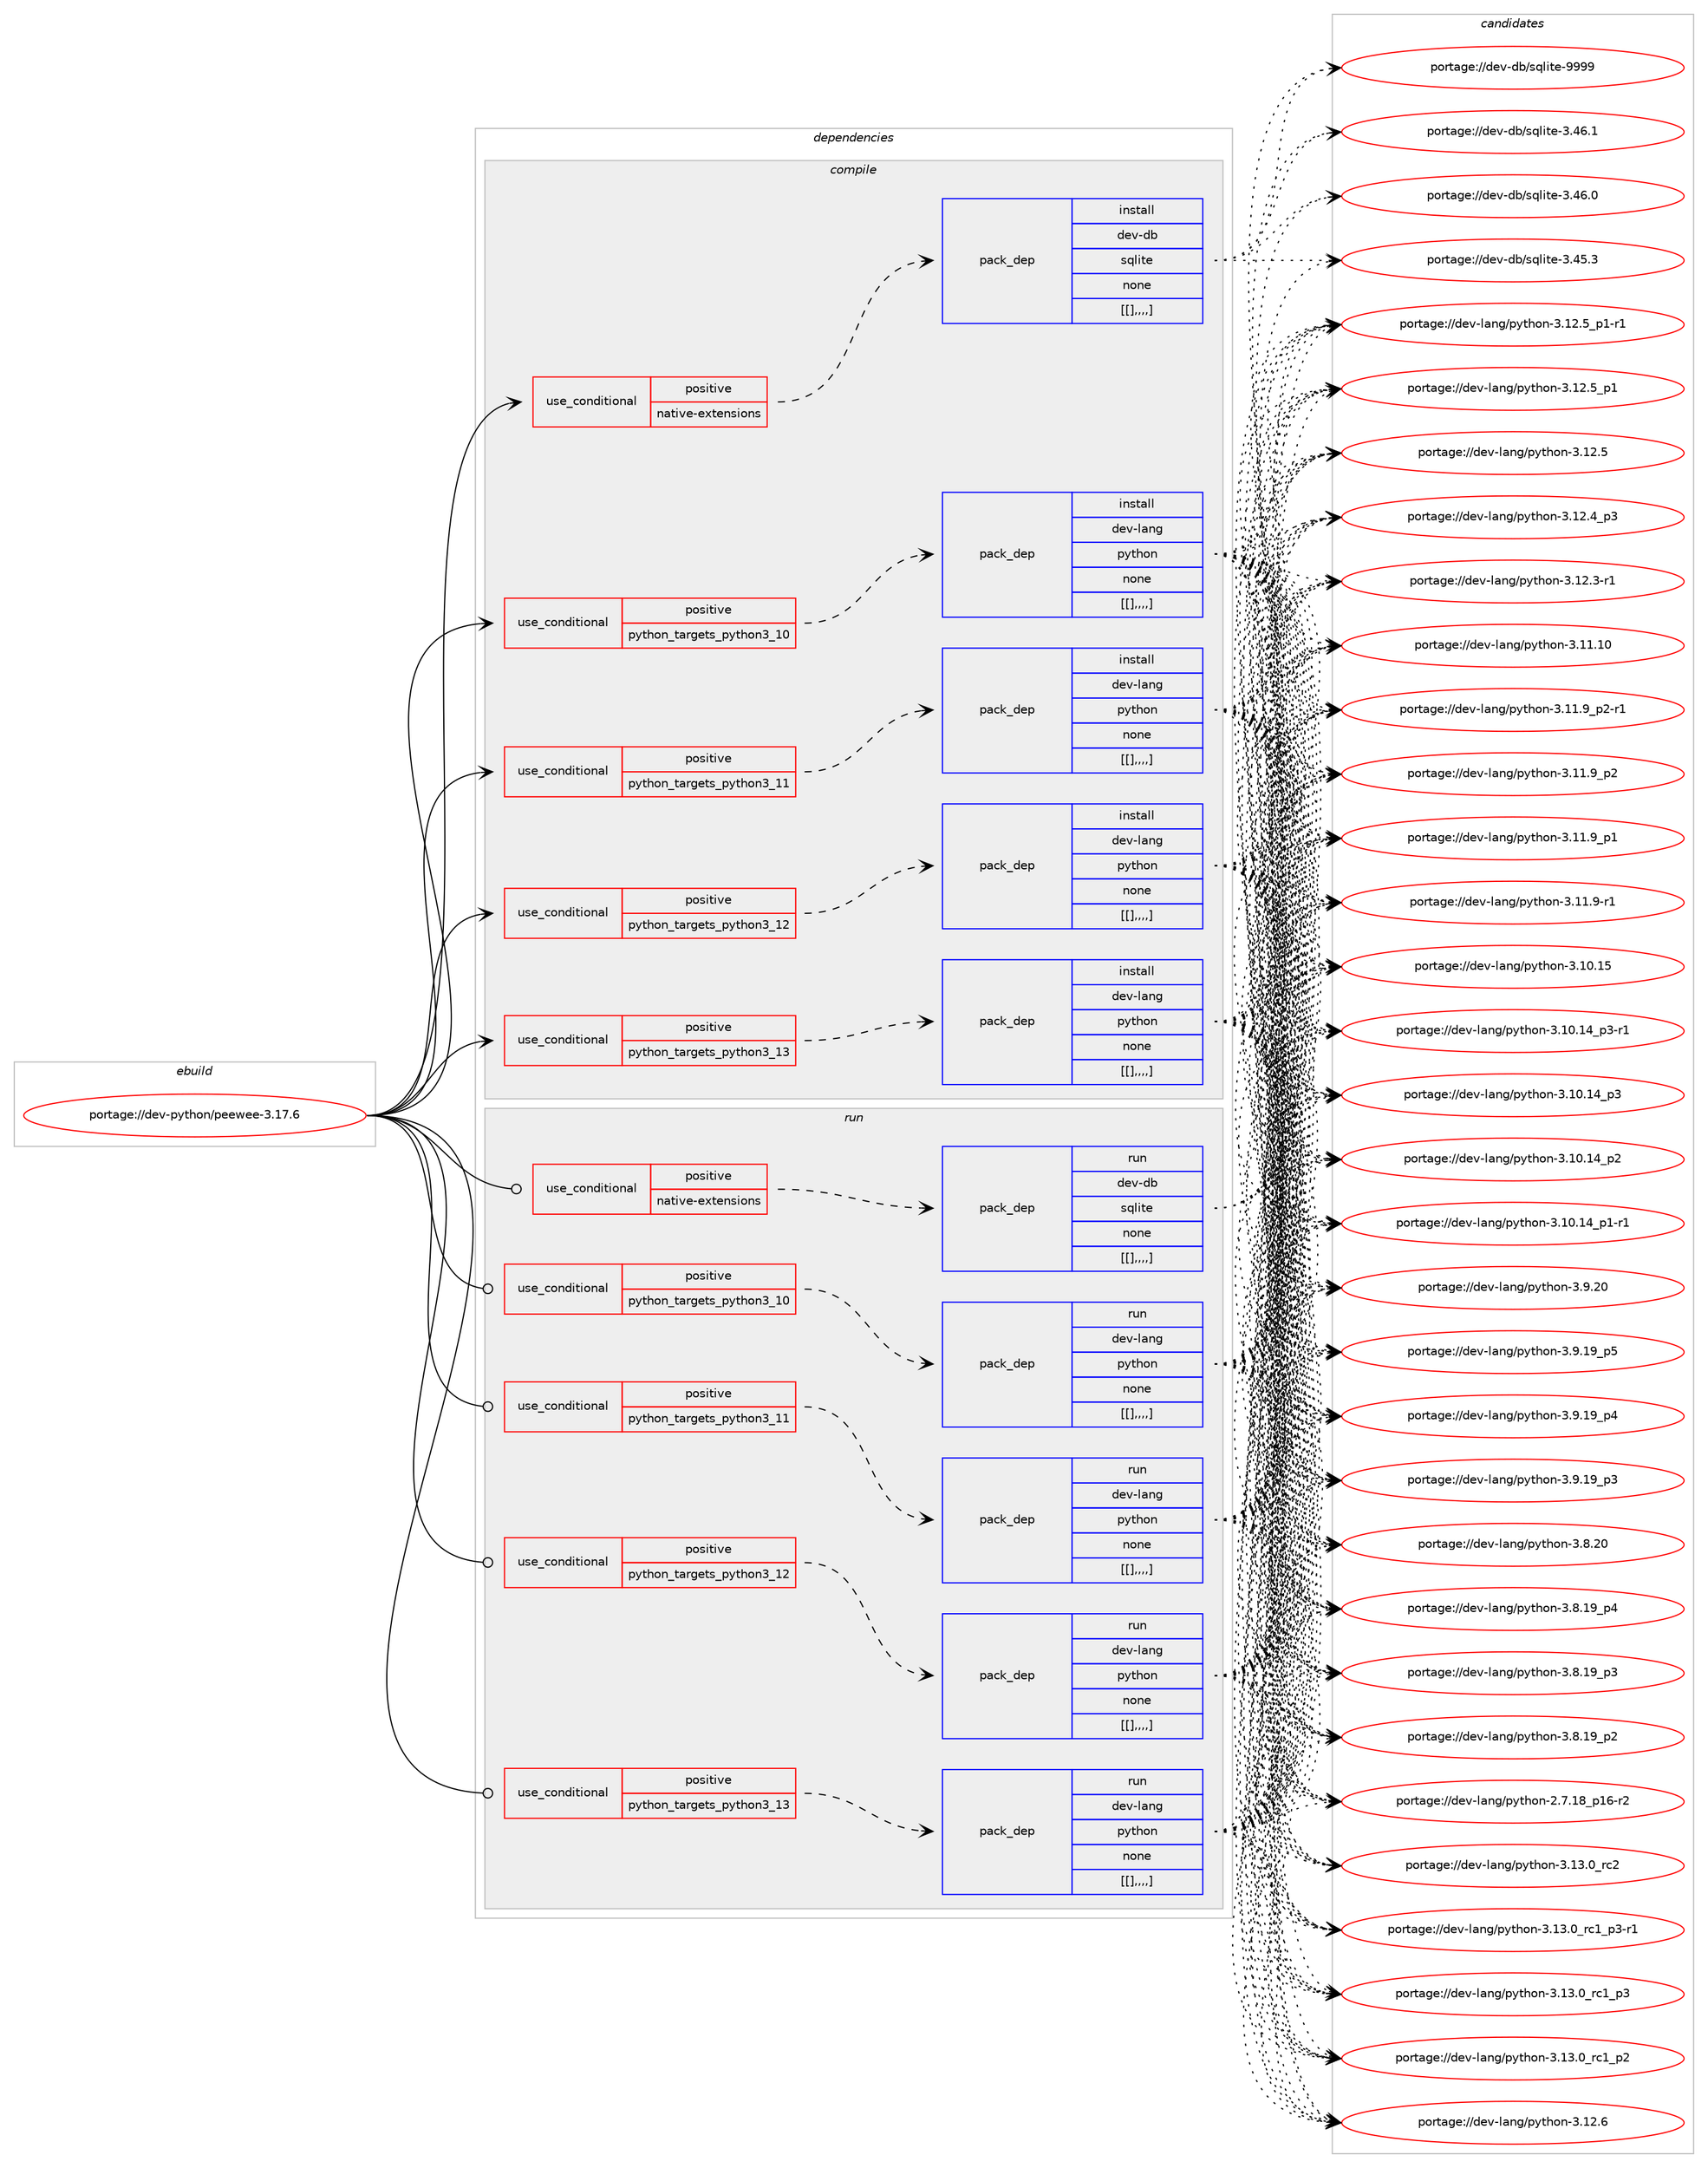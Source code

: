 digraph prolog {

# *************
# Graph options
# *************

newrank=true;
concentrate=true;
compound=true;
graph [rankdir=LR,fontname=Helvetica,fontsize=10,ranksep=1.5];#, ranksep=2.5, nodesep=0.2];
edge  [arrowhead=vee];
node  [fontname=Helvetica,fontsize=10];

# **********
# The ebuild
# **********

subgraph cluster_leftcol {
color=gray;
label=<<i>ebuild</i>>;
id [label="portage://dev-python/peewee-3.17.6", color=red, width=4, href="../dev-python/peewee-3.17.6.svg"];
}

# ****************
# The dependencies
# ****************

subgraph cluster_midcol {
color=gray;
label=<<i>dependencies</i>>;
subgraph cluster_compile {
fillcolor="#eeeeee";
style=filled;
label=<<i>compile</i>>;
subgraph cond36524 {
dependency155200 [label=<<TABLE BORDER="0" CELLBORDER="1" CELLSPACING="0" CELLPADDING="4"><TR><TD ROWSPAN="3" CELLPADDING="10">use_conditional</TD></TR><TR><TD>positive</TD></TR><TR><TD>native-extensions</TD></TR></TABLE>>, shape=none, color=red];
subgraph pack117456 {
dependency155201 [label=<<TABLE BORDER="0" CELLBORDER="1" CELLSPACING="0" CELLPADDING="4" WIDTH="220"><TR><TD ROWSPAN="6" CELLPADDING="30">pack_dep</TD></TR><TR><TD WIDTH="110">install</TD></TR><TR><TD>dev-db</TD></TR><TR><TD>sqlite</TD></TR><TR><TD>none</TD></TR><TR><TD>[[],,,,]</TD></TR></TABLE>>, shape=none, color=blue];
}
dependency155200:e -> dependency155201:w [weight=20,style="dashed",arrowhead="vee"];
}
id:e -> dependency155200:w [weight=20,style="solid",arrowhead="vee"];
subgraph cond36525 {
dependency155202 [label=<<TABLE BORDER="0" CELLBORDER="1" CELLSPACING="0" CELLPADDING="4"><TR><TD ROWSPAN="3" CELLPADDING="10">use_conditional</TD></TR><TR><TD>positive</TD></TR><TR><TD>python_targets_python3_10</TD></TR></TABLE>>, shape=none, color=red];
subgraph pack117457 {
dependency155203 [label=<<TABLE BORDER="0" CELLBORDER="1" CELLSPACING="0" CELLPADDING="4" WIDTH="220"><TR><TD ROWSPAN="6" CELLPADDING="30">pack_dep</TD></TR><TR><TD WIDTH="110">install</TD></TR><TR><TD>dev-lang</TD></TR><TR><TD>python</TD></TR><TR><TD>none</TD></TR><TR><TD>[[],,,,]</TD></TR></TABLE>>, shape=none, color=blue];
}
dependency155202:e -> dependency155203:w [weight=20,style="dashed",arrowhead="vee"];
}
id:e -> dependency155202:w [weight=20,style="solid",arrowhead="vee"];
subgraph cond36526 {
dependency155204 [label=<<TABLE BORDER="0" CELLBORDER="1" CELLSPACING="0" CELLPADDING="4"><TR><TD ROWSPAN="3" CELLPADDING="10">use_conditional</TD></TR><TR><TD>positive</TD></TR><TR><TD>python_targets_python3_11</TD></TR></TABLE>>, shape=none, color=red];
subgraph pack117458 {
dependency155205 [label=<<TABLE BORDER="0" CELLBORDER="1" CELLSPACING="0" CELLPADDING="4" WIDTH="220"><TR><TD ROWSPAN="6" CELLPADDING="30">pack_dep</TD></TR><TR><TD WIDTH="110">install</TD></TR><TR><TD>dev-lang</TD></TR><TR><TD>python</TD></TR><TR><TD>none</TD></TR><TR><TD>[[],,,,]</TD></TR></TABLE>>, shape=none, color=blue];
}
dependency155204:e -> dependency155205:w [weight=20,style="dashed",arrowhead="vee"];
}
id:e -> dependency155204:w [weight=20,style="solid",arrowhead="vee"];
subgraph cond36527 {
dependency155206 [label=<<TABLE BORDER="0" CELLBORDER="1" CELLSPACING="0" CELLPADDING="4"><TR><TD ROWSPAN="3" CELLPADDING="10">use_conditional</TD></TR><TR><TD>positive</TD></TR><TR><TD>python_targets_python3_12</TD></TR></TABLE>>, shape=none, color=red];
subgraph pack117459 {
dependency155207 [label=<<TABLE BORDER="0" CELLBORDER="1" CELLSPACING="0" CELLPADDING="4" WIDTH="220"><TR><TD ROWSPAN="6" CELLPADDING="30">pack_dep</TD></TR><TR><TD WIDTH="110">install</TD></TR><TR><TD>dev-lang</TD></TR><TR><TD>python</TD></TR><TR><TD>none</TD></TR><TR><TD>[[],,,,]</TD></TR></TABLE>>, shape=none, color=blue];
}
dependency155206:e -> dependency155207:w [weight=20,style="dashed",arrowhead="vee"];
}
id:e -> dependency155206:w [weight=20,style="solid",arrowhead="vee"];
subgraph cond36528 {
dependency155208 [label=<<TABLE BORDER="0" CELLBORDER="1" CELLSPACING="0" CELLPADDING="4"><TR><TD ROWSPAN="3" CELLPADDING="10">use_conditional</TD></TR><TR><TD>positive</TD></TR><TR><TD>python_targets_python3_13</TD></TR></TABLE>>, shape=none, color=red];
subgraph pack117460 {
dependency155209 [label=<<TABLE BORDER="0" CELLBORDER="1" CELLSPACING="0" CELLPADDING="4" WIDTH="220"><TR><TD ROWSPAN="6" CELLPADDING="30">pack_dep</TD></TR><TR><TD WIDTH="110">install</TD></TR><TR><TD>dev-lang</TD></TR><TR><TD>python</TD></TR><TR><TD>none</TD></TR><TR><TD>[[],,,,]</TD></TR></TABLE>>, shape=none, color=blue];
}
dependency155208:e -> dependency155209:w [weight=20,style="dashed",arrowhead="vee"];
}
id:e -> dependency155208:w [weight=20,style="solid",arrowhead="vee"];
}
subgraph cluster_compileandrun {
fillcolor="#eeeeee";
style=filled;
label=<<i>compile and run</i>>;
}
subgraph cluster_run {
fillcolor="#eeeeee";
style=filled;
label=<<i>run</i>>;
subgraph cond36529 {
dependency155210 [label=<<TABLE BORDER="0" CELLBORDER="1" CELLSPACING="0" CELLPADDING="4"><TR><TD ROWSPAN="3" CELLPADDING="10">use_conditional</TD></TR><TR><TD>positive</TD></TR><TR><TD>native-extensions</TD></TR></TABLE>>, shape=none, color=red];
subgraph pack117461 {
dependency155211 [label=<<TABLE BORDER="0" CELLBORDER="1" CELLSPACING="0" CELLPADDING="4" WIDTH="220"><TR><TD ROWSPAN="6" CELLPADDING="30">pack_dep</TD></TR><TR><TD WIDTH="110">run</TD></TR><TR><TD>dev-db</TD></TR><TR><TD>sqlite</TD></TR><TR><TD>none</TD></TR><TR><TD>[[],,,,]</TD></TR></TABLE>>, shape=none, color=blue];
}
dependency155210:e -> dependency155211:w [weight=20,style="dashed",arrowhead="vee"];
}
id:e -> dependency155210:w [weight=20,style="solid",arrowhead="odot"];
subgraph cond36530 {
dependency155212 [label=<<TABLE BORDER="0" CELLBORDER="1" CELLSPACING="0" CELLPADDING="4"><TR><TD ROWSPAN="3" CELLPADDING="10">use_conditional</TD></TR><TR><TD>positive</TD></TR><TR><TD>python_targets_python3_10</TD></TR></TABLE>>, shape=none, color=red];
subgraph pack117462 {
dependency155213 [label=<<TABLE BORDER="0" CELLBORDER="1" CELLSPACING="0" CELLPADDING="4" WIDTH="220"><TR><TD ROWSPAN="6" CELLPADDING="30">pack_dep</TD></TR><TR><TD WIDTH="110">run</TD></TR><TR><TD>dev-lang</TD></TR><TR><TD>python</TD></TR><TR><TD>none</TD></TR><TR><TD>[[],,,,]</TD></TR></TABLE>>, shape=none, color=blue];
}
dependency155212:e -> dependency155213:w [weight=20,style="dashed",arrowhead="vee"];
}
id:e -> dependency155212:w [weight=20,style="solid",arrowhead="odot"];
subgraph cond36531 {
dependency155214 [label=<<TABLE BORDER="0" CELLBORDER="1" CELLSPACING="0" CELLPADDING="4"><TR><TD ROWSPAN="3" CELLPADDING="10">use_conditional</TD></TR><TR><TD>positive</TD></TR><TR><TD>python_targets_python3_11</TD></TR></TABLE>>, shape=none, color=red];
subgraph pack117463 {
dependency155215 [label=<<TABLE BORDER="0" CELLBORDER="1" CELLSPACING="0" CELLPADDING="4" WIDTH="220"><TR><TD ROWSPAN="6" CELLPADDING="30">pack_dep</TD></TR><TR><TD WIDTH="110">run</TD></TR><TR><TD>dev-lang</TD></TR><TR><TD>python</TD></TR><TR><TD>none</TD></TR><TR><TD>[[],,,,]</TD></TR></TABLE>>, shape=none, color=blue];
}
dependency155214:e -> dependency155215:w [weight=20,style="dashed",arrowhead="vee"];
}
id:e -> dependency155214:w [weight=20,style="solid",arrowhead="odot"];
subgraph cond36532 {
dependency155216 [label=<<TABLE BORDER="0" CELLBORDER="1" CELLSPACING="0" CELLPADDING="4"><TR><TD ROWSPAN="3" CELLPADDING="10">use_conditional</TD></TR><TR><TD>positive</TD></TR><TR><TD>python_targets_python3_12</TD></TR></TABLE>>, shape=none, color=red];
subgraph pack117464 {
dependency155217 [label=<<TABLE BORDER="0" CELLBORDER="1" CELLSPACING="0" CELLPADDING="4" WIDTH="220"><TR><TD ROWSPAN="6" CELLPADDING="30">pack_dep</TD></TR><TR><TD WIDTH="110">run</TD></TR><TR><TD>dev-lang</TD></TR><TR><TD>python</TD></TR><TR><TD>none</TD></TR><TR><TD>[[],,,,]</TD></TR></TABLE>>, shape=none, color=blue];
}
dependency155216:e -> dependency155217:w [weight=20,style="dashed",arrowhead="vee"];
}
id:e -> dependency155216:w [weight=20,style="solid",arrowhead="odot"];
subgraph cond36533 {
dependency155218 [label=<<TABLE BORDER="0" CELLBORDER="1" CELLSPACING="0" CELLPADDING="4"><TR><TD ROWSPAN="3" CELLPADDING="10">use_conditional</TD></TR><TR><TD>positive</TD></TR><TR><TD>python_targets_python3_13</TD></TR></TABLE>>, shape=none, color=red];
subgraph pack117465 {
dependency155219 [label=<<TABLE BORDER="0" CELLBORDER="1" CELLSPACING="0" CELLPADDING="4" WIDTH="220"><TR><TD ROWSPAN="6" CELLPADDING="30">pack_dep</TD></TR><TR><TD WIDTH="110">run</TD></TR><TR><TD>dev-lang</TD></TR><TR><TD>python</TD></TR><TR><TD>none</TD></TR><TR><TD>[[],,,,]</TD></TR></TABLE>>, shape=none, color=blue];
}
dependency155218:e -> dependency155219:w [weight=20,style="dashed",arrowhead="vee"];
}
id:e -> dependency155218:w [weight=20,style="solid",arrowhead="odot"];
}
}

# **************
# The candidates
# **************

subgraph cluster_choices {
rank=same;
color=gray;
label=<<i>candidates</i>>;

subgraph choice117456 {
color=black;
nodesep=1;
choice1001011184510098471151131081051161014557575757 [label="portage://dev-db/sqlite-9999", color=red, width=4,href="../dev-db/sqlite-9999.svg"];
choice10010111845100984711511310810511610145514652544649 [label="portage://dev-db/sqlite-3.46.1", color=red, width=4,href="../dev-db/sqlite-3.46.1.svg"];
choice10010111845100984711511310810511610145514652544648 [label="portage://dev-db/sqlite-3.46.0", color=red, width=4,href="../dev-db/sqlite-3.46.0.svg"];
choice10010111845100984711511310810511610145514652534651 [label="portage://dev-db/sqlite-3.45.3", color=red, width=4,href="../dev-db/sqlite-3.45.3.svg"];
dependency155201:e -> choice1001011184510098471151131081051161014557575757:w [style=dotted,weight="100"];
dependency155201:e -> choice10010111845100984711511310810511610145514652544649:w [style=dotted,weight="100"];
dependency155201:e -> choice10010111845100984711511310810511610145514652544648:w [style=dotted,weight="100"];
dependency155201:e -> choice10010111845100984711511310810511610145514652534651:w [style=dotted,weight="100"];
}
subgraph choice117457 {
color=black;
nodesep=1;
choice10010111845108971101034711212111610411111045514649514648951149950 [label="portage://dev-lang/python-3.13.0_rc2", color=red, width=4,href="../dev-lang/python-3.13.0_rc2.svg"];
choice1001011184510897110103471121211161041111104551464951464895114994995112514511449 [label="portage://dev-lang/python-3.13.0_rc1_p3-r1", color=red, width=4,href="../dev-lang/python-3.13.0_rc1_p3-r1.svg"];
choice100101118451089711010347112121116104111110455146495146489511499499511251 [label="portage://dev-lang/python-3.13.0_rc1_p3", color=red, width=4,href="../dev-lang/python-3.13.0_rc1_p3.svg"];
choice100101118451089711010347112121116104111110455146495146489511499499511250 [label="portage://dev-lang/python-3.13.0_rc1_p2", color=red, width=4,href="../dev-lang/python-3.13.0_rc1_p2.svg"];
choice10010111845108971101034711212111610411111045514649504654 [label="portage://dev-lang/python-3.12.6", color=red, width=4,href="../dev-lang/python-3.12.6.svg"];
choice1001011184510897110103471121211161041111104551464950465395112494511449 [label="portage://dev-lang/python-3.12.5_p1-r1", color=red, width=4,href="../dev-lang/python-3.12.5_p1-r1.svg"];
choice100101118451089711010347112121116104111110455146495046539511249 [label="portage://dev-lang/python-3.12.5_p1", color=red, width=4,href="../dev-lang/python-3.12.5_p1.svg"];
choice10010111845108971101034711212111610411111045514649504653 [label="portage://dev-lang/python-3.12.5", color=red, width=4,href="../dev-lang/python-3.12.5.svg"];
choice100101118451089711010347112121116104111110455146495046529511251 [label="portage://dev-lang/python-3.12.4_p3", color=red, width=4,href="../dev-lang/python-3.12.4_p3.svg"];
choice100101118451089711010347112121116104111110455146495046514511449 [label="portage://dev-lang/python-3.12.3-r1", color=red, width=4,href="../dev-lang/python-3.12.3-r1.svg"];
choice1001011184510897110103471121211161041111104551464949464948 [label="portage://dev-lang/python-3.11.10", color=red, width=4,href="../dev-lang/python-3.11.10.svg"];
choice1001011184510897110103471121211161041111104551464949465795112504511449 [label="portage://dev-lang/python-3.11.9_p2-r1", color=red, width=4,href="../dev-lang/python-3.11.9_p2-r1.svg"];
choice100101118451089711010347112121116104111110455146494946579511250 [label="portage://dev-lang/python-3.11.9_p2", color=red, width=4,href="../dev-lang/python-3.11.9_p2.svg"];
choice100101118451089711010347112121116104111110455146494946579511249 [label="portage://dev-lang/python-3.11.9_p1", color=red, width=4,href="../dev-lang/python-3.11.9_p1.svg"];
choice100101118451089711010347112121116104111110455146494946574511449 [label="portage://dev-lang/python-3.11.9-r1", color=red, width=4,href="../dev-lang/python-3.11.9-r1.svg"];
choice1001011184510897110103471121211161041111104551464948464953 [label="portage://dev-lang/python-3.10.15", color=red, width=4,href="../dev-lang/python-3.10.15.svg"];
choice100101118451089711010347112121116104111110455146494846495295112514511449 [label="portage://dev-lang/python-3.10.14_p3-r1", color=red, width=4,href="../dev-lang/python-3.10.14_p3-r1.svg"];
choice10010111845108971101034711212111610411111045514649484649529511251 [label="portage://dev-lang/python-3.10.14_p3", color=red, width=4,href="../dev-lang/python-3.10.14_p3.svg"];
choice10010111845108971101034711212111610411111045514649484649529511250 [label="portage://dev-lang/python-3.10.14_p2", color=red, width=4,href="../dev-lang/python-3.10.14_p2.svg"];
choice100101118451089711010347112121116104111110455146494846495295112494511449 [label="portage://dev-lang/python-3.10.14_p1-r1", color=red, width=4,href="../dev-lang/python-3.10.14_p1-r1.svg"];
choice10010111845108971101034711212111610411111045514657465048 [label="portage://dev-lang/python-3.9.20", color=red, width=4,href="../dev-lang/python-3.9.20.svg"];
choice100101118451089711010347112121116104111110455146574649579511253 [label="portage://dev-lang/python-3.9.19_p5", color=red, width=4,href="../dev-lang/python-3.9.19_p5.svg"];
choice100101118451089711010347112121116104111110455146574649579511252 [label="portage://dev-lang/python-3.9.19_p4", color=red, width=4,href="../dev-lang/python-3.9.19_p4.svg"];
choice100101118451089711010347112121116104111110455146574649579511251 [label="portage://dev-lang/python-3.9.19_p3", color=red, width=4,href="../dev-lang/python-3.9.19_p3.svg"];
choice10010111845108971101034711212111610411111045514656465048 [label="portage://dev-lang/python-3.8.20", color=red, width=4,href="../dev-lang/python-3.8.20.svg"];
choice100101118451089711010347112121116104111110455146564649579511252 [label="portage://dev-lang/python-3.8.19_p4", color=red, width=4,href="../dev-lang/python-3.8.19_p4.svg"];
choice100101118451089711010347112121116104111110455146564649579511251 [label="portage://dev-lang/python-3.8.19_p3", color=red, width=4,href="../dev-lang/python-3.8.19_p3.svg"];
choice100101118451089711010347112121116104111110455146564649579511250 [label="portage://dev-lang/python-3.8.19_p2", color=red, width=4,href="../dev-lang/python-3.8.19_p2.svg"];
choice100101118451089711010347112121116104111110455046554649569511249544511450 [label="portage://dev-lang/python-2.7.18_p16-r2", color=red, width=4,href="../dev-lang/python-2.7.18_p16-r2.svg"];
dependency155203:e -> choice10010111845108971101034711212111610411111045514649514648951149950:w [style=dotted,weight="100"];
dependency155203:e -> choice1001011184510897110103471121211161041111104551464951464895114994995112514511449:w [style=dotted,weight="100"];
dependency155203:e -> choice100101118451089711010347112121116104111110455146495146489511499499511251:w [style=dotted,weight="100"];
dependency155203:e -> choice100101118451089711010347112121116104111110455146495146489511499499511250:w [style=dotted,weight="100"];
dependency155203:e -> choice10010111845108971101034711212111610411111045514649504654:w [style=dotted,weight="100"];
dependency155203:e -> choice1001011184510897110103471121211161041111104551464950465395112494511449:w [style=dotted,weight="100"];
dependency155203:e -> choice100101118451089711010347112121116104111110455146495046539511249:w [style=dotted,weight="100"];
dependency155203:e -> choice10010111845108971101034711212111610411111045514649504653:w [style=dotted,weight="100"];
dependency155203:e -> choice100101118451089711010347112121116104111110455146495046529511251:w [style=dotted,weight="100"];
dependency155203:e -> choice100101118451089711010347112121116104111110455146495046514511449:w [style=dotted,weight="100"];
dependency155203:e -> choice1001011184510897110103471121211161041111104551464949464948:w [style=dotted,weight="100"];
dependency155203:e -> choice1001011184510897110103471121211161041111104551464949465795112504511449:w [style=dotted,weight="100"];
dependency155203:e -> choice100101118451089711010347112121116104111110455146494946579511250:w [style=dotted,weight="100"];
dependency155203:e -> choice100101118451089711010347112121116104111110455146494946579511249:w [style=dotted,weight="100"];
dependency155203:e -> choice100101118451089711010347112121116104111110455146494946574511449:w [style=dotted,weight="100"];
dependency155203:e -> choice1001011184510897110103471121211161041111104551464948464953:w [style=dotted,weight="100"];
dependency155203:e -> choice100101118451089711010347112121116104111110455146494846495295112514511449:w [style=dotted,weight="100"];
dependency155203:e -> choice10010111845108971101034711212111610411111045514649484649529511251:w [style=dotted,weight="100"];
dependency155203:e -> choice10010111845108971101034711212111610411111045514649484649529511250:w [style=dotted,weight="100"];
dependency155203:e -> choice100101118451089711010347112121116104111110455146494846495295112494511449:w [style=dotted,weight="100"];
dependency155203:e -> choice10010111845108971101034711212111610411111045514657465048:w [style=dotted,weight="100"];
dependency155203:e -> choice100101118451089711010347112121116104111110455146574649579511253:w [style=dotted,weight="100"];
dependency155203:e -> choice100101118451089711010347112121116104111110455146574649579511252:w [style=dotted,weight="100"];
dependency155203:e -> choice100101118451089711010347112121116104111110455146574649579511251:w [style=dotted,weight="100"];
dependency155203:e -> choice10010111845108971101034711212111610411111045514656465048:w [style=dotted,weight="100"];
dependency155203:e -> choice100101118451089711010347112121116104111110455146564649579511252:w [style=dotted,weight="100"];
dependency155203:e -> choice100101118451089711010347112121116104111110455146564649579511251:w [style=dotted,weight="100"];
dependency155203:e -> choice100101118451089711010347112121116104111110455146564649579511250:w [style=dotted,weight="100"];
dependency155203:e -> choice100101118451089711010347112121116104111110455046554649569511249544511450:w [style=dotted,weight="100"];
}
subgraph choice117458 {
color=black;
nodesep=1;
choice10010111845108971101034711212111610411111045514649514648951149950 [label="portage://dev-lang/python-3.13.0_rc2", color=red, width=4,href="../dev-lang/python-3.13.0_rc2.svg"];
choice1001011184510897110103471121211161041111104551464951464895114994995112514511449 [label="portage://dev-lang/python-3.13.0_rc1_p3-r1", color=red, width=4,href="../dev-lang/python-3.13.0_rc1_p3-r1.svg"];
choice100101118451089711010347112121116104111110455146495146489511499499511251 [label="portage://dev-lang/python-3.13.0_rc1_p3", color=red, width=4,href="../dev-lang/python-3.13.0_rc1_p3.svg"];
choice100101118451089711010347112121116104111110455146495146489511499499511250 [label="portage://dev-lang/python-3.13.0_rc1_p2", color=red, width=4,href="../dev-lang/python-3.13.0_rc1_p2.svg"];
choice10010111845108971101034711212111610411111045514649504654 [label="portage://dev-lang/python-3.12.6", color=red, width=4,href="../dev-lang/python-3.12.6.svg"];
choice1001011184510897110103471121211161041111104551464950465395112494511449 [label="portage://dev-lang/python-3.12.5_p1-r1", color=red, width=4,href="../dev-lang/python-3.12.5_p1-r1.svg"];
choice100101118451089711010347112121116104111110455146495046539511249 [label="portage://dev-lang/python-3.12.5_p1", color=red, width=4,href="../dev-lang/python-3.12.5_p1.svg"];
choice10010111845108971101034711212111610411111045514649504653 [label="portage://dev-lang/python-3.12.5", color=red, width=4,href="../dev-lang/python-3.12.5.svg"];
choice100101118451089711010347112121116104111110455146495046529511251 [label="portage://dev-lang/python-3.12.4_p3", color=red, width=4,href="../dev-lang/python-3.12.4_p3.svg"];
choice100101118451089711010347112121116104111110455146495046514511449 [label="portage://dev-lang/python-3.12.3-r1", color=red, width=4,href="../dev-lang/python-3.12.3-r1.svg"];
choice1001011184510897110103471121211161041111104551464949464948 [label="portage://dev-lang/python-3.11.10", color=red, width=4,href="../dev-lang/python-3.11.10.svg"];
choice1001011184510897110103471121211161041111104551464949465795112504511449 [label="portage://dev-lang/python-3.11.9_p2-r1", color=red, width=4,href="../dev-lang/python-3.11.9_p2-r1.svg"];
choice100101118451089711010347112121116104111110455146494946579511250 [label="portage://dev-lang/python-3.11.9_p2", color=red, width=4,href="../dev-lang/python-3.11.9_p2.svg"];
choice100101118451089711010347112121116104111110455146494946579511249 [label="portage://dev-lang/python-3.11.9_p1", color=red, width=4,href="../dev-lang/python-3.11.9_p1.svg"];
choice100101118451089711010347112121116104111110455146494946574511449 [label="portage://dev-lang/python-3.11.9-r1", color=red, width=4,href="../dev-lang/python-3.11.9-r1.svg"];
choice1001011184510897110103471121211161041111104551464948464953 [label="portage://dev-lang/python-3.10.15", color=red, width=4,href="../dev-lang/python-3.10.15.svg"];
choice100101118451089711010347112121116104111110455146494846495295112514511449 [label="portage://dev-lang/python-3.10.14_p3-r1", color=red, width=4,href="../dev-lang/python-3.10.14_p3-r1.svg"];
choice10010111845108971101034711212111610411111045514649484649529511251 [label="portage://dev-lang/python-3.10.14_p3", color=red, width=4,href="../dev-lang/python-3.10.14_p3.svg"];
choice10010111845108971101034711212111610411111045514649484649529511250 [label="portage://dev-lang/python-3.10.14_p2", color=red, width=4,href="../dev-lang/python-3.10.14_p2.svg"];
choice100101118451089711010347112121116104111110455146494846495295112494511449 [label="portage://dev-lang/python-3.10.14_p1-r1", color=red, width=4,href="../dev-lang/python-3.10.14_p1-r1.svg"];
choice10010111845108971101034711212111610411111045514657465048 [label="portage://dev-lang/python-3.9.20", color=red, width=4,href="../dev-lang/python-3.9.20.svg"];
choice100101118451089711010347112121116104111110455146574649579511253 [label="portage://dev-lang/python-3.9.19_p5", color=red, width=4,href="../dev-lang/python-3.9.19_p5.svg"];
choice100101118451089711010347112121116104111110455146574649579511252 [label="portage://dev-lang/python-3.9.19_p4", color=red, width=4,href="../dev-lang/python-3.9.19_p4.svg"];
choice100101118451089711010347112121116104111110455146574649579511251 [label="portage://dev-lang/python-3.9.19_p3", color=red, width=4,href="../dev-lang/python-3.9.19_p3.svg"];
choice10010111845108971101034711212111610411111045514656465048 [label="portage://dev-lang/python-3.8.20", color=red, width=4,href="../dev-lang/python-3.8.20.svg"];
choice100101118451089711010347112121116104111110455146564649579511252 [label="portage://dev-lang/python-3.8.19_p4", color=red, width=4,href="../dev-lang/python-3.8.19_p4.svg"];
choice100101118451089711010347112121116104111110455146564649579511251 [label="portage://dev-lang/python-3.8.19_p3", color=red, width=4,href="../dev-lang/python-3.8.19_p3.svg"];
choice100101118451089711010347112121116104111110455146564649579511250 [label="portage://dev-lang/python-3.8.19_p2", color=red, width=4,href="../dev-lang/python-3.8.19_p2.svg"];
choice100101118451089711010347112121116104111110455046554649569511249544511450 [label="portage://dev-lang/python-2.7.18_p16-r2", color=red, width=4,href="../dev-lang/python-2.7.18_p16-r2.svg"];
dependency155205:e -> choice10010111845108971101034711212111610411111045514649514648951149950:w [style=dotted,weight="100"];
dependency155205:e -> choice1001011184510897110103471121211161041111104551464951464895114994995112514511449:w [style=dotted,weight="100"];
dependency155205:e -> choice100101118451089711010347112121116104111110455146495146489511499499511251:w [style=dotted,weight="100"];
dependency155205:e -> choice100101118451089711010347112121116104111110455146495146489511499499511250:w [style=dotted,weight="100"];
dependency155205:e -> choice10010111845108971101034711212111610411111045514649504654:w [style=dotted,weight="100"];
dependency155205:e -> choice1001011184510897110103471121211161041111104551464950465395112494511449:w [style=dotted,weight="100"];
dependency155205:e -> choice100101118451089711010347112121116104111110455146495046539511249:w [style=dotted,weight="100"];
dependency155205:e -> choice10010111845108971101034711212111610411111045514649504653:w [style=dotted,weight="100"];
dependency155205:e -> choice100101118451089711010347112121116104111110455146495046529511251:w [style=dotted,weight="100"];
dependency155205:e -> choice100101118451089711010347112121116104111110455146495046514511449:w [style=dotted,weight="100"];
dependency155205:e -> choice1001011184510897110103471121211161041111104551464949464948:w [style=dotted,weight="100"];
dependency155205:e -> choice1001011184510897110103471121211161041111104551464949465795112504511449:w [style=dotted,weight="100"];
dependency155205:e -> choice100101118451089711010347112121116104111110455146494946579511250:w [style=dotted,weight="100"];
dependency155205:e -> choice100101118451089711010347112121116104111110455146494946579511249:w [style=dotted,weight="100"];
dependency155205:e -> choice100101118451089711010347112121116104111110455146494946574511449:w [style=dotted,weight="100"];
dependency155205:e -> choice1001011184510897110103471121211161041111104551464948464953:w [style=dotted,weight="100"];
dependency155205:e -> choice100101118451089711010347112121116104111110455146494846495295112514511449:w [style=dotted,weight="100"];
dependency155205:e -> choice10010111845108971101034711212111610411111045514649484649529511251:w [style=dotted,weight="100"];
dependency155205:e -> choice10010111845108971101034711212111610411111045514649484649529511250:w [style=dotted,weight="100"];
dependency155205:e -> choice100101118451089711010347112121116104111110455146494846495295112494511449:w [style=dotted,weight="100"];
dependency155205:e -> choice10010111845108971101034711212111610411111045514657465048:w [style=dotted,weight="100"];
dependency155205:e -> choice100101118451089711010347112121116104111110455146574649579511253:w [style=dotted,weight="100"];
dependency155205:e -> choice100101118451089711010347112121116104111110455146574649579511252:w [style=dotted,weight="100"];
dependency155205:e -> choice100101118451089711010347112121116104111110455146574649579511251:w [style=dotted,weight="100"];
dependency155205:e -> choice10010111845108971101034711212111610411111045514656465048:w [style=dotted,weight="100"];
dependency155205:e -> choice100101118451089711010347112121116104111110455146564649579511252:w [style=dotted,weight="100"];
dependency155205:e -> choice100101118451089711010347112121116104111110455146564649579511251:w [style=dotted,weight="100"];
dependency155205:e -> choice100101118451089711010347112121116104111110455146564649579511250:w [style=dotted,weight="100"];
dependency155205:e -> choice100101118451089711010347112121116104111110455046554649569511249544511450:w [style=dotted,weight="100"];
}
subgraph choice117459 {
color=black;
nodesep=1;
choice10010111845108971101034711212111610411111045514649514648951149950 [label="portage://dev-lang/python-3.13.0_rc2", color=red, width=4,href="../dev-lang/python-3.13.0_rc2.svg"];
choice1001011184510897110103471121211161041111104551464951464895114994995112514511449 [label="portage://dev-lang/python-3.13.0_rc1_p3-r1", color=red, width=4,href="../dev-lang/python-3.13.0_rc1_p3-r1.svg"];
choice100101118451089711010347112121116104111110455146495146489511499499511251 [label="portage://dev-lang/python-3.13.0_rc1_p3", color=red, width=4,href="../dev-lang/python-3.13.0_rc1_p3.svg"];
choice100101118451089711010347112121116104111110455146495146489511499499511250 [label="portage://dev-lang/python-3.13.0_rc1_p2", color=red, width=4,href="../dev-lang/python-3.13.0_rc1_p2.svg"];
choice10010111845108971101034711212111610411111045514649504654 [label="portage://dev-lang/python-3.12.6", color=red, width=4,href="../dev-lang/python-3.12.6.svg"];
choice1001011184510897110103471121211161041111104551464950465395112494511449 [label="portage://dev-lang/python-3.12.5_p1-r1", color=red, width=4,href="../dev-lang/python-3.12.5_p1-r1.svg"];
choice100101118451089711010347112121116104111110455146495046539511249 [label="portage://dev-lang/python-3.12.5_p1", color=red, width=4,href="../dev-lang/python-3.12.5_p1.svg"];
choice10010111845108971101034711212111610411111045514649504653 [label="portage://dev-lang/python-3.12.5", color=red, width=4,href="../dev-lang/python-3.12.5.svg"];
choice100101118451089711010347112121116104111110455146495046529511251 [label="portage://dev-lang/python-3.12.4_p3", color=red, width=4,href="../dev-lang/python-3.12.4_p3.svg"];
choice100101118451089711010347112121116104111110455146495046514511449 [label="portage://dev-lang/python-3.12.3-r1", color=red, width=4,href="../dev-lang/python-3.12.3-r1.svg"];
choice1001011184510897110103471121211161041111104551464949464948 [label="portage://dev-lang/python-3.11.10", color=red, width=4,href="../dev-lang/python-3.11.10.svg"];
choice1001011184510897110103471121211161041111104551464949465795112504511449 [label="portage://dev-lang/python-3.11.9_p2-r1", color=red, width=4,href="../dev-lang/python-3.11.9_p2-r1.svg"];
choice100101118451089711010347112121116104111110455146494946579511250 [label="portage://dev-lang/python-3.11.9_p2", color=red, width=4,href="../dev-lang/python-3.11.9_p2.svg"];
choice100101118451089711010347112121116104111110455146494946579511249 [label="portage://dev-lang/python-3.11.9_p1", color=red, width=4,href="../dev-lang/python-3.11.9_p1.svg"];
choice100101118451089711010347112121116104111110455146494946574511449 [label="portage://dev-lang/python-3.11.9-r1", color=red, width=4,href="../dev-lang/python-3.11.9-r1.svg"];
choice1001011184510897110103471121211161041111104551464948464953 [label="portage://dev-lang/python-3.10.15", color=red, width=4,href="../dev-lang/python-3.10.15.svg"];
choice100101118451089711010347112121116104111110455146494846495295112514511449 [label="portage://dev-lang/python-3.10.14_p3-r1", color=red, width=4,href="../dev-lang/python-3.10.14_p3-r1.svg"];
choice10010111845108971101034711212111610411111045514649484649529511251 [label="portage://dev-lang/python-3.10.14_p3", color=red, width=4,href="../dev-lang/python-3.10.14_p3.svg"];
choice10010111845108971101034711212111610411111045514649484649529511250 [label="portage://dev-lang/python-3.10.14_p2", color=red, width=4,href="../dev-lang/python-3.10.14_p2.svg"];
choice100101118451089711010347112121116104111110455146494846495295112494511449 [label="portage://dev-lang/python-3.10.14_p1-r1", color=red, width=4,href="../dev-lang/python-3.10.14_p1-r1.svg"];
choice10010111845108971101034711212111610411111045514657465048 [label="portage://dev-lang/python-3.9.20", color=red, width=4,href="../dev-lang/python-3.9.20.svg"];
choice100101118451089711010347112121116104111110455146574649579511253 [label="portage://dev-lang/python-3.9.19_p5", color=red, width=4,href="../dev-lang/python-3.9.19_p5.svg"];
choice100101118451089711010347112121116104111110455146574649579511252 [label="portage://dev-lang/python-3.9.19_p4", color=red, width=4,href="../dev-lang/python-3.9.19_p4.svg"];
choice100101118451089711010347112121116104111110455146574649579511251 [label="portage://dev-lang/python-3.9.19_p3", color=red, width=4,href="../dev-lang/python-3.9.19_p3.svg"];
choice10010111845108971101034711212111610411111045514656465048 [label="portage://dev-lang/python-3.8.20", color=red, width=4,href="../dev-lang/python-3.8.20.svg"];
choice100101118451089711010347112121116104111110455146564649579511252 [label="portage://dev-lang/python-3.8.19_p4", color=red, width=4,href="../dev-lang/python-3.8.19_p4.svg"];
choice100101118451089711010347112121116104111110455146564649579511251 [label="portage://dev-lang/python-3.8.19_p3", color=red, width=4,href="../dev-lang/python-3.8.19_p3.svg"];
choice100101118451089711010347112121116104111110455146564649579511250 [label="portage://dev-lang/python-3.8.19_p2", color=red, width=4,href="../dev-lang/python-3.8.19_p2.svg"];
choice100101118451089711010347112121116104111110455046554649569511249544511450 [label="portage://dev-lang/python-2.7.18_p16-r2", color=red, width=4,href="../dev-lang/python-2.7.18_p16-r2.svg"];
dependency155207:e -> choice10010111845108971101034711212111610411111045514649514648951149950:w [style=dotted,weight="100"];
dependency155207:e -> choice1001011184510897110103471121211161041111104551464951464895114994995112514511449:w [style=dotted,weight="100"];
dependency155207:e -> choice100101118451089711010347112121116104111110455146495146489511499499511251:w [style=dotted,weight="100"];
dependency155207:e -> choice100101118451089711010347112121116104111110455146495146489511499499511250:w [style=dotted,weight="100"];
dependency155207:e -> choice10010111845108971101034711212111610411111045514649504654:w [style=dotted,weight="100"];
dependency155207:e -> choice1001011184510897110103471121211161041111104551464950465395112494511449:w [style=dotted,weight="100"];
dependency155207:e -> choice100101118451089711010347112121116104111110455146495046539511249:w [style=dotted,weight="100"];
dependency155207:e -> choice10010111845108971101034711212111610411111045514649504653:w [style=dotted,weight="100"];
dependency155207:e -> choice100101118451089711010347112121116104111110455146495046529511251:w [style=dotted,weight="100"];
dependency155207:e -> choice100101118451089711010347112121116104111110455146495046514511449:w [style=dotted,weight="100"];
dependency155207:e -> choice1001011184510897110103471121211161041111104551464949464948:w [style=dotted,weight="100"];
dependency155207:e -> choice1001011184510897110103471121211161041111104551464949465795112504511449:w [style=dotted,weight="100"];
dependency155207:e -> choice100101118451089711010347112121116104111110455146494946579511250:w [style=dotted,weight="100"];
dependency155207:e -> choice100101118451089711010347112121116104111110455146494946579511249:w [style=dotted,weight="100"];
dependency155207:e -> choice100101118451089711010347112121116104111110455146494946574511449:w [style=dotted,weight="100"];
dependency155207:e -> choice1001011184510897110103471121211161041111104551464948464953:w [style=dotted,weight="100"];
dependency155207:e -> choice100101118451089711010347112121116104111110455146494846495295112514511449:w [style=dotted,weight="100"];
dependency155207:e -> choice10010111845108971101034711212111610411111045514649484649529511251:w [style=dotted,weight="100"];
dependency155207:e -> choice10010111845108971101034711212111610411111045514649484649529511250:w [style=dotted,weight="100"];
dependency155207:e -> choice100101118451089711010347112121116104111110455146494846495295112494511449:w [style=dotted,weight="100"];
dependency155207:e -> choice10010111845108971101034711212111610411111045514657465048:w [style=dotted,weight="100"];
dependency155207:e -> choice100101118451089711010347112121116104111110455146574649579511253:w [style=dotted,weight="100"];
dependency155207:e -> choice100101118451089711010347112121116104111110455146574649579511252:w [style=dotted,weight="100"];
dependency155207:e -> choice100101118451089711010347112121116104111110455146574649579511251:w [style=dotted,weight="100"];
dependency155207:e -> choice10010111845108971101034711212111610411111045514656465048:w [style=dotted,weight="100"];
dependency155207:e -> choice100101118451089711010347112121116104111110455146564649579511252:w [style=dotted,weight="100"];
dependency155207:e -> choice100101118451089711010347112121116104111110455146564649579511251:w [style=dotted,weight="100"];
dependency155207:e -> choice100101118451089711010347112121116104111110455146564649579511250:w [style=dotted,weight="100"];
dependency155207:e -> choice100101118451089711010347112121116104111110455046554649569511249544511450:w [style=dotted,weight="100"];
}
subgraph choice117460 {
color=black;
nodesep=1;
choice10010111845108971101034711212111610411111045514649514648951149950 [label="portage://dev-lang/python-3.13.0_rc2", color=red, width=4,href="../dev-lang/python-3.13.0_rc2.svg"];
choice1001011184510897110103471121211161041111104551464951464895114994995112514511449 [label="portage://dev-lang/python-3.13.0_rc1_p3-r1", color=red, width=4,href="../dev-lang/python-3.13.0_rc1_p3-r1.svg"];
choice100101118451089711010347112121116104111110455146495146489511499499511251 [label="portage://dev-lang/python-3.13.0_rc1_p3", color=red, width=4,href="../dev-lang/python-3.13.0_rc1_p3.svg"];
choice100101118451089711010347112121116104111110455146495146489511499499511250 [label="portage://dev-lang/python-3.13.0_rc1_p2", color=red, width=4,href="../dev-lang/python-3.13.0_rc1_p2.svg"];
choice10010111845108971101034711212111610411111045514649504654 [label="portage://dev-lang/python-3.12.6", color=red, width=4,href="../dev-lang/python-3.12.6.svg"];
choice1001011184510897110103471121211161041111104551464950465395112494511449 [label="portage://dev-lang/python-3.12.5_p1-r1", color=red, width=4,href="../dev-lang/python-3.12.5_p1-r1.svg"];
choice100101118451089711010347112121116104111110455146495046539511249 [label="portage://dev-lang/python-3.12.5_p1", color=red, width=4,href="../dev-lang/python-3.12.5_p1.svg"];
choice10010111845108971101034711212111610411111045514649504653 [label="portage://dev-lang/python-3.12.5", color=red, width=4,href="../dev-lang/python-3.12.5.svg"];
choice100101118451089711010347112121116104111110455146495046529511251 [label="portage://dev-lang/python-3.12.4_p3", color=red, width=4,href="../dev-lang/python-3.12.4_p3.svg"];
choice100101118451089711010347112121116104111110455146495046514511449 [label="portage://dev-lang/python-3.12.3-r1", color=red, width=4,href="../dev-lang/python-3.12.3-r1.svg"];
choice1001011184510897110103471121211161041111104551464949464948 [label="portage://dev-lang/python-3.11.10", color=red, width=4,href="../dev-lang/python-3.11.10.svg"];
choice1001011184510897110103471121211161041111104551464949465795112504511449 [label="portage://dev-lang/python-3.11.9_p2-r1", color=red, width=4,href="../dev-lang/python-3.11.9_p2-r1.svg"];
choice100101118451089711010347112121116104111110455146494946579511250 [label="portage://dev-lang/python-3.11.9_p2", color=red, width=4,href="../dev-lang/python-3.11.9_p2.svg"];
choice100101118451089711010347112121116104111110455146494946579511249 [label="portage://dev-lang/python-3.11.9_p1", color=red, width=4,href="../dev-lang/python-3.11.9_p1.svg"];
choice100101118451089711010347112121116104111110455146494946574511449 [label="portage://dev-lang/python-3.11.9-r1", color=red, width=4,href="../dev-lang/python-3.11.9-r1.svg"];
choice1001011184510897110103471121211161041111104551464948464953 [label="portage://dev-lang/python-3.10.15", color=red, width=4,href="../dev-lang/python-3.10.15.svg"];
choice100101118451089711010347112121116104111110455146494846495295112514511449 [label="portage://dev-lang/python-3.10.14_p3-r1", color=red, width=4,href="../dev-lang/python-3.10.14_p3-r1.svg"];
choice10010111845108971101034711212111610411111045514649484649529511251 [label="portage://dev-lang/python-3.10.14_p3", color=red, width=4,href="../dev-lang/python-3.10.14_p3.svg"];
choice10010111845108971101034711212111610411111045514649484649529511250 [label="portage://dev-lang/python-3.10.14_p2", color=red, width=4,href="../dev-lang/python-3.10.14_p2.svg"];
choice100101118451089711010347112121116104111110455146494846495295112494511449 [label="portage://dev-lang/python-3.10.14_p1-r1", color=red, width=4,href="../dev-lang/python-3.10.14_p1-r1.svg"];
choice10010111845108971101034711212111610411111045514657465048 [label="portage://dev-lang/python-3.9.20", color=red, width=4,href="../dev-lang/python-3.9.20.svg"];
choice100101118451089711010347112121116104111110455146574649579511253 [label="portage://dev-lang/python-3.9.19_p5", color=red, width=4,href="../dev-lang/python-3.9.19_p5.svg"];
choice100101118451089711010347112121116104111110455146574649579511252 [label="portage://dev-lang/python-3.9.19_p4", color=red, width=4,href="../dev-lang/python-3.9.19_p4.svg"];
choice100101118451089711010347112121116104111110455146574649579511251 [label="portage://dev-lang/python-3.9.19_p3", color=red, width=4,href="../dev-lang/python-3.9.19_p3.svg"];
choice10010111845108971101034711212111610411111045514656465048 [label="portage://dev-lang/python-3.8.20", color=red, width=4,href="../dev-lang/python-3.8.20.svg"];
choice100101118451089711010347112121116104111110455146564649579511252 [label="portage://dev-lang/python-3.8.19_p4", color=red, width=4,href="../dev-lang/python-3.8.19_p4.svg"];
choice100101118451089711010347112121116104111110455146564649579511251 [label="portage://dev-lang/python-3.8.19_p3", color=red, width=4,href="../dev-lang/python-3.8.19_p3.svg"];
choice100101118451089711010347112121116104111110455146564649579511250 [label="portage://dev-lang/python-3.8.19_p2", color=red, width=4,href="../dev-lang/python-3.8.19_p2.svg"];
choice100101118451089711010347112121116104111110455046554649569511249544511450 [label="portage://dev-lang/python-2.7.18_p16-r2", color=red, width=4,href="../dev-lang/python-2.7.18_p16-r2.svg"];
dependency155209:e -> choice10010111845108971101034711212111610411111045514649514648951149950:w [style=dotted,weight="100"];
dependency155209:e -> choice1001011184510897110103471121211161041111104551464951464895114994995112514511449:w [style=dotted,weight="100"];
dependency155209:e -> choice100101118451089711010347112121116104111110455146495146489511499499511251:w [style=dotted,weight="100"];
dependency155209:e -> choice100101118451089711010347112121116104111110455146495146489511499499511250:w [style=dotted,weight="100"];
dependency155209:e -> choice10010111845108971101034711212111610411111045514649504654:w [style=dotted,weight="100"];
dependency155209:e -> choice1001011184510897110103471121211161041111104551464950465395112494511449:w [style=dotted,weight="100"];
dependency155209:e -> choice100101118451089711010347112121116104111110455146495046539511249:w [style=dotted,weight="100"];
dependency155209:e -> choice10010111845108971101034711212111610411111045514649504653:w [style=dotted,weight="100"];
dependency155209:e -> choice100101118451089711010347112121116104111110455146495046529511251:w [style=dotted,weight="100"];
dependency155209:e -> choice100101118451089711010347112121116104111110455146495046514511449:w [style=dotted,weight="100"];
dependency155209:e -> choice1001011184510897110103471121211161041111104551464949464948:w [style=dotted,weight="100"];
dependency155209:e -> choice1001011184510897110103471121211161041111104551464949465795112504511449:w [style=dotted,weight="100"];
dependency155209:e -> choice100101118451089711010347112121116104111110455146494946579511250:w [style=dotted,weight="100"];
dependency155209:e -> choice100101118451089711010347112121116104111110455146494946579511249:w [style=dotted,weight="100"];
dependency155209:e -> choice100101118451089711010347112121116104111110455146494946574511449:w [style=dotted,weight="100"];
dependency155209:e -> choice1001011184510897110103471121211161041111104551464948464953:w [style=dotted,weight="100"];
dependency155209:e -> choice100101118451089711010347112121116104111110455146494846495295112514511449:w [style=dotted,weight="100"];
dependency155209:e -> choice10010111845108971101034711212111610411111045514649484649529511251:w [style=dotted,weight="100"];
dependency155209:e -> choice10010111845108971101034711212111610411111045514649484649529511250:w [style=dotted,weight="100"];
dependency155209:e -> choice100101118451089711010347112121116104111110455146494846495295112494511449:w [style=dotted,weight="100"];
dependency155209:e -> choice10010111845108971101034711212111610411111045514657465048:w [style=dotted,weight="100"];
dependency155209:e -> choice100101118451089711010347112121116104111110455146574649579511253:w [style=dotted,weight="100"];
dependency155209:e -> choice100101118451089711010347112121116104111110455146574649579511252:w [style=dotted,weight="100"];
dependency155209:e -> choice100101118451089711010347112121116104111110455146574649579511251:w [style=dotted,weight="100"];
dependency155209:e -> choice10010111845108971101034711212111610411111045514656465048:w [style=dotted,weight="100"];
dependency155209:e -> choice100101118451089711010347112121116104111110455146564649579511252:w [style=dotted,weight="100"];
dependency155209:e -> choice100101118451089711010347112121116104111110455146564649579511251:w [style=dotted,weight="100"];
dependency155209:e -> choice100101118451089711010347112121116104111110455146564649579511250:w [style=dotted,weight="100"];
dependency155209:e -> choice100101118451089711010347112121116104111110455046554649569511249544511450:w [style=dotted,weight="100"];
}
subgraph choice117461 {
color=black;
nodesep=1;
choice1001011184510098471151131081051161014557575757 [label="portage://dev-db/sqlite-9999", color=red, width=4,href="../dev-db/sqlite-9999.svg"];
choice10010111845100984711511310810511610145514652544649 [label="portage://dev-db/sqlite-3.46.1", color=red, width=4,href="../dev-db/sqlite-3.46.1.svg"];
choice10010111845100984711511310810511610145514652544648 [label="portage://dev-db/sqlite-3.46.0", color=red, width=4,href="../dev-db/sqlite-3.46.0.svg"];
choice10010111845100984711511310810511610145514652534651 [label="portage://dev-db/sqlite-3.45.3", color=red, width=4,href="../dev-db/sqlite-3.45.3.svg"];
dependency155211:e -> choice1001011184510098471151131081051161014557575757:w [style=dotted,weight="100"];
dependency155211:e -> choice10010111845100984711511310810511610145514652544649:w [style=dotted,weight="100"];
dependency155211:e -> choice10010111845100984711511310810511610145514652544648:w [style=dotted,weight="100"];
dependency155211:e -> choice10010111845100984711511310810511610145514652534651:w [style=dotted,weight="100"];
}
subgraph choice117462 {
color=black;
nodesep=1;
choice10010111845108971101034711212111610411111045514649514648951149950 [label="portage://dev-lang/python-3.13.0_rc2", color=red, width=4,href="../dev-lang/python-3.13.0_rc2.svg"];
choice1001011184510897110103471121211161041111104551464951464895114994995112514511449 [label="portage://dev-lang/python-3.13.0_rc1_p3-r1", color=red, width=4,href="../dev-lang/python-3.13.0_rc1_p3-r1.svg"];
choice100101118451089711010347112121116104111110455146495146489511499499511251 [label="portage://dev-lang/python-3.13.0_rc1_p3", color=red, width=4,href="../dev-lang/python-3.13.0_rc1_p3.svg"];
choice100101118451089711010347112121116104111110455146495146489511499499511250 [label="portage://dev-lang/python-3.13.0_rc1_p2", color=red, width=4,href="../dev-lang/python-3.13.0_rc1_p2.svg"];
choice10010111845108971101034711212111610411111045514649504654 [label="portage://dev-lang/python-3.12.6", color=red, width=4,href="../dev-lang/python-3.12.6.svg"];
choice1001011184510897110103471121211161041111104551464950465395112494511449 [label="portage://dev-lang/python-3.12.5_p1-r1", color=red, width=4,href="../dev-lang/python-3.12.5_p1-r1.svg"];
choice100101118451089711010347112121116104111110455146495046539511249 [label="portage://dev-lang/python-3.12.5_p1", color=red, width=4,href="../dev-lang/python-3.12.5_p1.svg"];
choice10010111845108971101034711212111610411111045514649504653 [label="portage://dev-lang/python-3.12.5", color=red, width=4,href="../dev-lang/python-3.12.5.svg"];
choice100101118451089711010347112121116104111110455146495046529511251 [label="portage://dev-lang/python-3.12.4_p3", color=red, width=4,href="../dev-lang/python-3.12.4_p3.svg"];
choice100101118451089711010347112121116104111110455146495046514511449 [label="portage://dev-lang/python-3.12.3-r1", color=red, width=4,href="../dev-lang/python-3.12.3-r1.svg"];
choice1001011184510897110103471121211161041111104551464949464948 [label="portage://dev-lang/python-3.11.10", color=red, width=4,href="../dev-lang/python-3.11.10.svg"];
choice1001011184510897110103471121211161041111104551464949465795112504511449 [label="portage://dev-lang/python-3.11.9_p2-r1", color=red, width=4,href="../dev-lang/python-3.11.9_p2-r1.svg"];
choice100101118451089711010347112121116104111110455146494946579511250 [label="portage://dev-lang/python-3.11.9_p2", color=red, width=4,href="../dev-lang/python-3.11.9_p2.svg"];
choice100101118451089711010347112121116104111110455146494946579511249 [label="portage://dev-lang/python-3.11.9_p1", color=red, width=4,href="../dev-lang/python-3.11.9_p1.svg"];
choice100101118451089711010347112121116104111110455146494946574511449 [label="portage://dev-lang/python-3.11.9-r1", color=red, width=4,href="../dev-lang/python-3.11.9-r1.svg"];
choice1001011184510897110103471121211161041111104551464948464953 [label="portage://dev-lang/python-3.10.15", color=red, width=4,href="../dev-lang/python-3.10.15.svg"];
choice100101118451089711010347112121116104111110455146494846495295112514511449 [label="portage://dev-lang/python-3.10.14_p3-r1", color=red, width=4,href="../dev-lang/python-3.10.14_p3-r1.svg"];
choice10010111845108971101034711212111610411111045514649484649529511251 [label="portage://dev-lang/python-3.10.14_p3", color=red, width=4,href="../dev-lang/python-3.10.14_p3.svg"];
choice10010111845108971101034711212111610411111045514649484649529511250 [label="portage://dev-lang/python-3.10.14_p2", color=red, width=4,href="../dev-lang/python-3.10.14_p2.svg"];
choice100101118451089711010347112121116104111110455146494846495295112494511449 [label="portage://dev-lang/python-3.10.14_p1-r1", color=red, width=4,href="../dev-lang/python-3.10.14_p1-r1.svg"];
choice10010111845108971101034711212111610411111045514657465048 [label="portage://dev-lang/python-3.9.20", color=red, width=4,href="../dev-lang/python-3.9.20.svg"];
choice100101118451089711010347112121116104111110455146574649579511253 [label="portage://dev-lang/python-3.9.19_p5", color=red, width=4,href="../dev-lang/python-3.9.19_p5.svg"];
choice100101118451089711010347112121116104111110455146574649579511252 [label="portage://dev-lang/python-3.9.19_p4", color=red, width=4,href="../dev-lang/python-3.9.19_p4.svg"];
choice100101118451089711010347112121116104111110455146574649579511251 [label="portage://dev-lang/python-3.9.19_p3", color=red, width=4,href="../dev-lang/python-3.9.19_p3.svg"];
choice10010111845108971101034711212111610411111045514656465048 [label="portage://dev-lang/python-3.8.20", color=red, width=4,href="../dev-lang/python-3.8.20.svg"];
choice100101118451089711010347112121116104111110455146564649579511252 [label="portage://dev-lang/python-3.8.19_p4", color=red, width=4,href="../dev-lang/python-3.8.19_p4.svg"];
choice100101118451089711010347112121116104111110455146564649579511251 [label="portage://dev-lang/python-3.8.19_p3", color=red, width=4,href="../dev-lang/python-3.8.19_p3.svg"];
choice100101118451089711010347112121116104111110455146564649579511250 [label="portage://dev-lang/python-3.8.19_p2", color=red, width=4,href="../dev-lang/python-3.8.19_p2.svg"];
choice100101118451089711010347112121116104111110455046554649569511249544511450 [label="portage://dev-lang/python-2.7.18_p16-r2", color=red, width=4,href="../dev-lang/python-2.7.18_p16-r2.svg"];
dependency155213:e -> choice10010111845108971101034711212111610411111045514649514648951149950:w [style=dotted,weight="100"];
dependency155213:e -> choice1001011184510897110103471121211161041111104551464951464895114994995112514511449:w [style=dotted,weight="100"];
dependency155213:e -> choice100101118451089711010347112121116104111110455146495146489511499499511251:w [style=dotted,weight="100"];
dependency155213:e -> choice100101118451089711010347112121116104111110455146495146489511499499511250:w [style=dotted,weight="100"];
dependency155213:e -> choice10010111845108971101034711212111610411111045514649504654:w [style=dotted,weight="100"];
dependency155213:e -> choice1001011184510897110103471121211161041111104551464950465395112494511449:w [style=dotted,weight="100"];
dependency155213:e -> choice100101118451089711010347112121116104111110455146495046539511249:w [style=dotted,weight="100"];
dependency155213:e -> choice10010111845108971101034711212111610411111045514649504653:w [style=dotted,weight="100"];
dependency155213:e -> choice100101118451089711010347112121116104111110455146495046529511251:w [style=dotted,weight="100"];
dependency155213:e -> choice100101118451089711010347112121116104111110455146495046514511449:w [style=dotted,weight="100"];
dependency155213:e -> choice1001011184510897110103471121211161041111104551464949464948:w [style=dotted,weight="100"];
dependency155213:e -> choice1001011184510897110103471121211161041111104551464949465795112504511449:w [style=dotted,weight="100"];
dependency155213:e -> choice100101118451089711010347112121116104111110455146494946579511250:w [style=dotted,weight="100"];
dependency155213:e -> choice100101118451089711010347112121116104111110455146494946579511249:w [style=dotted,weight="100"];
dependency155213:e -> choice100101118451089711010347112121116104111110455146494946574511449:w [style=dotted,weight="100"];
dependency155213:e -> choice1001011184510897110103471121211161041111104551464948464953:w [style=dotted,weight="100"];
dependency155213:e -> choice100101118451089711010347112121116104111110455146494846495295112514511449:w [style=dotted,weight="100"];
dependency155213:e -> choice10010111845108971101034711212111610411111045514649484649529511251:w [style=dotted,weight="100"];
dependency155213:e -> choice10010111845108971101034711212111610411111045514649484649529511250:w [style=dotted,weight="100"];
dependency155213:e -> choice100101118451089711010347112121116104111110455146494846495295112494511449:w [style=dotted,weight="100"];
dependency155213:e -> choice10010111845108971101034711212111610411111045514657465048:w [style=dotted,weight="100"];
dependency155213:e -> choice100101118451089711010347112121116104111110455146574649579511253:w [style=dotted,weight="100"];
dependency155213:e -> choice100101118451089711010347112121116104111110455146574649579511252:w [style=dotted,weight="100"];
dependency155213:e -> choice100101118451089711010347112121116104111110455146574649579511251:w [style=dotted,weight="100"];
dependency155213:e -> choice10010111845108971101034711212111610411111045514656465048:w [style=dotted,weight="100"];
dependency155213:e -> choice100101118451089711010347112121116104111110455146564649579511252:w [style=dotted,weight="100"];
dependency155213:e -> choice100101118451089711010347112121116104111110455146564649579511251:w [style=dotted,weight="100"];
dependency155213:e -> choice100101118451089711010347112121116104111110455146564649579511250:w [style=dotted,weight="100"];
dependency155213:e -> choice100101118451089711010347112121116104111110455046554649569511249544511450:w [style=dotted,weight="100"];
}
subgraph choice117463 {
color=black;
nodesep=1;
choice10010111845108971101034711212111610411111045514649514648951149950 [label="portage://dev-lang/python-3.13.0_rc2", color=red, width=4,href="../dev-lang/python-3.13.0_rc2.svg"];
choice1001011184510897110103471121211161041111104551464951464895114994995112514511449 [label="portage://dev-lang/python-3.13.0_rc1_p3-r1", color=red, width=4,href="../dev-lang/python-3.13.0_rc1_p3-r1.svg"];
choice100101118451089711010347112121116104111110455146495146489511499499511251 [label="portage://dev-lang/python-3.13.0_rc1_p3", color=red, width=4,href="../dev-lang/python-3.13.0_rc1_p3.svg"];
choice100101118451089711010347112121116104111110455146495146489511499499511250 [label="portage://dev-lang/python-3.13.0_rc1_p2", color=red, width=4,href="../dev-lang/python-3.13.0_rc1_p2.svg"];
choice10010111845108971101034711212111610411111045514649504654 [label="portage://dev-lang/python-3.12.6", color=red, width=4,href="../dev-lang/python-3.12.6.svg"];
choice1001011184510897110103471121211161041111104551464950465395112494511449 [label="portage://dev-lang/python-3.12.5_p1-r1", color=red, width=4,href="../dev-lang/python-3.12.5_p1-r1.svg"];
choice100101118451089711010347112121116104111110455146495046539511249 [label="portage://dev-lang/python-3.12.5_p1", color=red, width=4,href="../dev-lang/python-3.12.5_p1.svg"];
choice10010111845108971101034711212111610411111045514649504653 [label="portage://dev-lang/python-3.12.5", color=red, width=4,href="../dev-lang/python-3.12.5.svg"];
choice100101118451089711010347112121116104111110455146495046529511251 [label="portage://dev-lang/python-3.12.4_p3", color=red, width=4,href="../dev-lang/python-3.12.4_p3.svg"];
choice100101118451089711010347112121116104111110455146495046514511449 [label="portage://dev-lang/python-3.12.3-r1", color=red, width=4,href="../dev-lang/python-3.12.3-r1.svg"];
choice1001011184510897110103471121211161041111104551464949464948 [label="portage://dev-lang/python-3.11.10", color=red, width=4,href="../dev-lang/python-3.11.10.svg"];
choice1001011184510897110103471121211161041111104551464949465795112504511449 [label="portage://dev-lang/python-3.11.9_p2-r1", color=red, width=4,href="../dev-lang/python-3.11.9_p2-r1.svg"];
choice100101118451089711010347112121116104111110455146494946579511250 [label="portage://dev-lang/python-3.11.9_p2", color=red, width=4,href="../dev-lang/python-3.11.9_p2.svg"];
choice100101118451089711010347112121116104111110455146494946579511249 [label="portage://dev-lang/python-3.11.9_p1", color=red, width=4,href="../dev-lang/python-3.11.9_p1.svg"];
choice100101118451089711010347112121116104111110455146494946574511449 [label="portage://dev-lang/python-3.11.9-r1", color=red, width=4,href="../dev-lang/python-3.11.9-r1.svg"];
choice1001011184510897110103471121211161041111104551464948464953 [label="portage://dev-lang/python-3.10.15", color=red, width=4,href="../dev-lang/python-3.10.15.svg"];
choice100101118451089711010347112121116104111110455146494846495295112514511449 [label="portage://dev-lang/python-3.10.14_p3-r1", color=red, width=4,href="../dev-lang/python-3.10.14_p3-r1.svg"];
choice10010111845108971101034711212111610411111045514649484649529511251 [label="portage://dev-lang/python-3.10.14_p3", color=red, width=4,href="../dev-lang/python-3.10.14_p3.svg"];
choice10010111845108971101034711212111610411111045514649484649529511250 [label="portage://dev-lang/python-3.10.14_p2", color=red, width=4,href="../dev-lang/python-3.10.14_p2.svg"];
choice100101118451089711010347112121116104111110455146494846495295112494511449 [label="portage://dev-lang/python-3.10.14_p1-r1", color=red, width=4,href="../dev-lang/python-3.10.14_p1-r1.svg"];
choice10010111845108971101034711212111610411111045514657465048 [label="portage://dev-lang/python-3.9.20", color=red, width=4,href="../dev-lang/python-3.9.20.svg"];
choice100101118451089711010347112121116104111110455146574649579511253 [label="portage://dev-lang/python-3.9.19_p5", color=red, width=4,href="../dev-lang/python-3.9.19_p5.svg"];
choice100101118451089711010347112121116104111110455146574649579511252 [label="portage://dev-lang/python-3.9.19_p4", color=red, width=4,href="../dev-lang/python-3.9.19_p4.svg"];
choice100101118451089711010347112121116104111110455146574649579511251 [label="portage://dev-lang/python-3.9.19_p3", color=red, width=4,href="../dev-lang/python-3.9.19_p3.svg"];
choice10010111845108971101034711212111610411111045514656465048 [label="portage://dev-lang/python-3.8.20", color=red, width=4,href="../dev-lang/python-3.8.20.svg"];
choice100101118451089711010347112121116104111110455146564649579511252 [label="portage://dev-lang/python-3.8.19_p4", color=red, width=4,href="../dev-lang/python-3.8.19_p4.svg"];
choice100101118451089711010347112121116104111110455146564649579511251 [label="portage://dev-lang/python-3.8.19_p3", color=red, width=4,href="../dev-lang/python-3.8.19_p3.svg"];
choice100101118451089711010347112121116104111110455146564649579511250 [label="portage://dev-lang/python-3.8.19_p2", color=red, width=4,href="../dev-lang/python-3.8.19_p2.svg"];
choice100101118451089711010347112121116104111110455046554649569511249544511450 [label="portage://dev-lang/python-2.7.18_p16-r2", color=red, width=4,href="../dev-lang/python-2.7.18_p16-r2.svg"];
dependency155215:e -> choice10010111845108971101034711212111610411111045514649514648951149950:w [style=dotted,weight="100"];
dependency155215:e -> choice1001011184510897110103471121211161041111104551464951464895114994995112514511449:w [style=dotted,weight="100"];
dependency155215:e -> choice100101118451089711010347112121116104111110455146495146489511499499511251:w [style=dotted,weight="100"];
dependency155215:e -> choice100101118451089711010347112121116104111110455146495146489511499499511250:w [style=dotted,weight="100"];
dependency155215:e -> choice10010111845108971101034711212111610411111045514649504654:w [style=dotted,weight="100"];
dependency155215:e -> choice1001011184510897110103471121211161041111104551464950465395112494511449:w [style=dotted,weight="100"];
dependency155215:e -> choice100101118451089711010347112121116104111110455146495046539511249:w [style=dotted,weight="100"];
dependency155215:e -> choice10010111845108971101034711212111610411111045514649504653:w [style=dotted,weight="100"];
dependency155215:e -> choice100101118451089711010347112121116104111110455146495046529511251:w [style=dotted,weight="100"];
dependency155215:e -> choice100101118451089711010347112121116104111110455146495046514511449:w [style=dotted,weight="100"];
dependency155215:e -> choice1001011184510897110103471121211161041111104551464949464948:w [style=dotted,weight="100"];
dependency155215:e -> choice1001011184510897110103471121211161041111104551464949465795112504511449:w [style=dotted,weight="100"];
dependency155215:e -> choice100101118451089711010347112121116104111110455146494946579511250:w [style=dotted,weight="100"];
dependency155215:e -> choice100101118451089711010347112121116104111110455146494946579511249:w [style=dotted,weight="100"];
dependency155215:e -> choice100101118451089711010347112121116104111110455146494946574511449:w [style=dotted,weight="100"];
dependency155215:e -> choice1001011184510897110103471121211161041111104551464948464953:w [style=dotted,weight="100"];
dependency155215:e -> choice100101118451089711010347112121116104111110455146494846495295112514511449:w [style=dotted,weight="100"];
dependency155215:e -> choice10010111845108971101034711212111610411111045514649484649529511251:w [style=dotted,weight="100"];
dependency155215:e -> choice10010111845108971101034711212111610411111045514649484649529511250:w [style=dotted,weight="100"];
dependency155215:e -> choice100101118451089711010347112121116104111110455146494846495295112494511449:w [style=dotted,weight="100"];
dependency155215:e -> choice10010111845108971101034711212111610411111045514657465048:w [style=dotted,weight="100"];
dependency155215:e -> choice100101118451089711010347112121116104111110455146574649579511253:w [style=dotted,weight="100"];
dependency155215:e -> choice100101118451089711010347112121116104111110455146574649579511252:w [style=dotted,weight="100"];
dependency155215:e -> choice100101118451089711010347112121116104111110455146574649579511251:w [style=dotted,weight="100"];
dependency155215:e -> choice10010111845108971101034711212111610411111045514656465048:w [style=dotted,weight="100"];
dependency155215:e -> choice100101118451089711010347112121116104111110455146564649579511252:w [style=dotted,weight="100"];
dependency155215:e -> choice100101118451089711010347112121116104111110455146564649579511251:w [style=dotted,weight="100"];
dependency155215:e -> choice100101118451089711010347112121116104111110455146564649579511250:w [style=dotted,weight="100"];
dependency155215:e -> choice100101118451089711010347112121116104111110455046554649569511249544511450:w [style=dotted,weight="100"];
}
subgraph choice117464 {
color=black;
nodesep=1;
choice10010111845108971101034711212111610411111045514649514648951149950 [label="portage://dev-lang/python-3.13.0_rc2", color=red, width=4,href="../dev-lang/python-3.13.0_rc2.svg"];
choice1001011184510897110103471121211161041111104551464951464895114994995112514511449 [label="portage://dev-lang/python-3.13.0_rc1_p3-r1", color=red, width=4,href="../dev-lang/python-3.13.0_rc1_p3-r1.svg"];
choice100101118451089711010347112121116104111110455146495146489511499499511251 [label="portage://dev-lang/python-3.13.0_rc1_p3", color=red, width=4,href="../dev-lang/python-3.13.0_rc1_p3.svg"];
choice100101118451089711010347112121116104111110455146495146489511499499511250 [label="portage://dev-lang/python-3.13.0_rc1_p2", color=red, width=4,href="../dev-lang/python-3.13.0_rc1_p2.svg"];
choice10010111845108971101034711212111610411111045514649504654 [label="portage://dev-lang/python-3.12.6", color=red, width=4,href="../dev-lang/python-3.12.6.svg"];
choice1001011184510897110103471121211161041111104551464950465395112494511449 [label="portage://dev-lang/python-3.12.5_p1-r1", color=red, width=4,href="../dev-lang/python-3.12.5_p1-r1.svg"];
choice100101118451089711010347112121116104111110455146495046539511249 [label="portage://dev-lang/python-3.12.5_p1", color=red, width=4,href="../dev-lang/python-3.12.5_p1.svg"];
choice10010111845108971101034711212111610411111045514649504653 [label="portage://dev-lang/python-3.12.5", color=red, width=4,href="../dev-lang/python-3.12.5.svg"];
choice100101118451089711010347112121116104111110455146495046529511251 [label="portage://dev-lang/python-3.12.4_p3", color=red, width=4,href="../dev-lang/python-3.12.4_p3.svg"];
choice100101118451089711010347112121116104111110455146495046514511449 [label="portage://dev-lang/python-3.12.3-r1", color=red, width=4,href="../dev-lang/python-3.12.3-r1.svg"];
choice1001011184510897110103471121211161041111104551464949464948 [label="portage://dev-lang/python-3.11.10", color=red, width=4,href="../dev-lang/python-3.11.10.svg"];
choice1001011184510897110103471121211161041111104551464949465795112504511449 [label="portage://dev-lang/python-3.11.9_p2-r1", color=red, width=4,href="../dev-lang/python-3.11.9_p2-r1.svg"];
choice100101118451089711010347112121116104111110455146494946579511250 [label="portage://dev-lang/python-3.11.9_p2", color=red, width=4,href="../dev-lang/python-3.11.9_p2.svg"];
choice100101118451089711010347112121116104111110455146494946579511249 [label="portage://dev-lang/python-3.11.9_p1", color=red, width=4,href="../dev-lang/python-3.11.9_p1.svg"];
choice100101118451089711010347112121116104111110455146494946574511449 [label="portage://dev-lang/python-3.11.9-r1", color=red, width=4,href="../dev-lang/python-3.11.9-r1.svg"];
choice1001011184510897110103471121211161041111104551464948464953 [label="portage://dev-lang/python-3.10.15", color=red, width=4,href="../dev-lang/python-3.10.15.svg"];
choice100101118451089711010347112121116104111110455146494846495295112514511449 [label="portage://dev-lang/python-3.10.14_p3-r1", color=red, width=4,href="../dev-lang/python-3.10.14_p3-r1.svg"];
choice10010111845108971101034711212111610411111045514649484649529511251 [label="portage://dev-lang/python-3.10.14_p3", color=red, width=4,href="../dev-lang/python-3.10.14_p3.svg"];
choice10010111845108971101034711212111610411111045514649484649529511250 [label="portage://dev-lang/python-3.10.14_p2", color=red, width=4,href="../dev-lang/python-3.10.14_p2.svg"];
choice100101118451089711010347112121116104111110455146494846495295112494511449 [label="portage://dev-lang/python-3.10.14_p1-r1", color=red, width=4,href="../dev-lang/python-3.10.14_p1-r1.svg"];
choice10010111845108971101034711212111610411111045514657465048 [label="portage://dev-lang/python-3.9.20", color=red, width=4,href="../dev-lang/python-3.9.20.svg"];
choice100101118451089711010347112121116104111110455146574649579511253 [label="portage://dev-lang/python-3.9.19_p5", color=red, width=4,href="../dev-lang/python-3.9.19_p5.svg"];
choice100101118451089711010347112121116104111110455146574649579511252 [label="portage://dev-lang/python-3.9.19_p4", color=red, width=4,href="../dev-lang/python-3.9.19_p4.svg"];
choice100101118451089711010347112121116104111110455146574649579511251 [label="portage://dev-lang/python-3.9.19_p3", color=red, width=4,href="../dev-lang/python-3.9.19_p3.svg"];
choice10010111845108971101034711212111610411111045514656465048 [label="portage://dev-lang/python-3.8.20", color=red, width=4,href="../dev-lang/python-3.8.20.svg"];
choice100101118451089711010347112121116104111110455146564649579511252 [label="portage://dev-lang/python-3.8.19_p4", color=red, width=4,href="../dev-lang/python-3.8.19_p4.svg"];
choice100101118451089711010347112121116104111110455146564649579511251 [label="portage://dev-lang/python-3.8.19_p3", color=red, width=4,href="../dev-lang/python-3.8.19_p3.svg"];
choice100101118451089711010347112121116104111110455146564649579511250 [label="portage://dev-lang/python-3.8.19_p2", color=red, width=4,href="../dev-lang/python-3.8.19_p2.svg"];
choice100101118451089711010347112121116104111110455046554649569511249544511450 [label="portage://dev-lang/python-2.7.18_p16-r2", color=red, width=4,href="../dev-lang/python-2.7.18_p16-r2.svg"];
dependency155217:e -> choice10010111845108971101034711212111610411111045514649514648951149950:w [style=dotted,weight="100"];
dependency155217:e -> choice1001011184510897110103471121211161041111104551464951464895114994995112514511449:w [style=dotted,weight="100"];
dependency155217:e -> choice100101118451089711010347112121116104111110455146495146489511499499511251:w [style=dotted,weight="100"];
dependency155217:e -> choice100101118451089711010347112121116104111110455146495146489511499499511250:w [style=dotted,weight="100"];
dependency155217:e -> choice10010111845108971101034711212111610411111045514649504654:w [style=dotted,weight="100"];
dependency155217:e -> choice1001011184510897110103471121211161041111104551464950465395112494511449:w [style=dotted,weight="100"];
dependency155217:e -> choice100101118451089711010347112121116104111110455146495046539511249:w [style=dotted,weight="100"];
dependency155217:e -> choice10010111845108971101034711212111610411111045514649504653:w [style=dotted,weight="100"];
dependency155217:e -> choice100101118451089711010347112121116104111110455146495046529511251:w [style=dotted,weight="100"];
dependency155217:e -> choice100101118451089711010347112121116104111110455146495046514511449:w [style=dotted,weight="100"];
dependency155217:e -> choice1001011184510897110103471121211161041111104551464949464948:w [style=dotted,weight="100"];
dependency155217:e -> choice1001011184510897110103471121211161041111104551464949465795112504511449:w [style=dotted,weight="100"];
dependency155217:e -> choice100101118451089711010347112121116104111110455146494946579511250:w [style=dotted,weight="100"];
dependency155217:e -> choice100101118451089711010347112121116104111110455146494946579511249:w [style=dotted,weight="100"];
dependency155217:e -> choice100101118451089711010347112121116104111110455146494946574511449:w [style=dotted,weight="100"];
dependency155217:e -> choice1001011184510897110103471121211161041111104551464948464953:w [style=dotted,weight="100"];
dependency155217:e -> choice100101118451089711010347112121116104111110455146494846495295112514511449:w [style=dotted,weight="100"];
dependency155217:e -> choice10010111845108971101034711212111610411111045514649484649529511251:w [style=dotted,weight="100"];
dependency155217:e -> choice10010111845108971101034711212111610411111045514649484649529511250:w [style=dotted,weight="100"];
dependency155217:e -> choice100101118451089711010347112121116104111110455146494846495295112494511449:w [style=dotted,weight="100"];
dependency155217:e -> choice10010111845108971101034711212111610411111045514657465048:w [style=dotted,weight="100"];
dependency155217:e -> choice100101118451089711010347112121116104111110455146574649579511253:w [style=dotted,weight="100"];
dependency155217:e -> choice100101118451089711010347112121116104111110455146574649579511252:w [style=dotted,weight="100"];
dependency155217:e -> choice100101118451089711010347112121116104111110455146574649579511251:w [style=dotted,weight="100"];
dependency155217:e -> choice10010111845108971101034711212111610411111045514656465048:w [style=dotted,weight="100"];
dependency155217:e -> choice100101118451089711010347112121116104111110455146564649579511252:w [style=dotted,weight="100"];
dependency155217:e -> choice100101118451089711010347112121116104111110455146564649579511251:w [style=dotted,weight="100"];
dependency155217:e -> choice100101118451089711010347112121116104111110455146564649579511250:w [style=dotted,weight="100"];
dependency155217:e -> choice100101118451089711010347112121116104111110455046554649569511249544511450:w [style=dotted,weight="100"];
}
subgraph choice117465 {
color=black;
nodesep=1;
choice10010111845108971101034711212111610411111045514649514648951149950 [label="portage://dev-lang/python-3.13.0_rc2", color=red, width=4,href="../dev-lang/python-3.13.0_rc2.svg"];
choice1001011184510897110103471121211161041111104551464951464895114994995112514511449 [label="portage://dev-lang/python-3.13.0_rc1_p3-r1", color=red, width=4,href="../dev-lang/python-3.13.0_rc1_p3-r1.svg"];
choice100101118451089711010347112121116104111110455146495146489511499499511251 [label="portage://dev-lang/python-3.13.0_rc1_p3", color=red, width=4,href="../dev-lang/python-3.13.0_rc1_p3.svg"];
choice100101118451089711010347112121116104111110455146495146489511499499511250 [label="portage://dev-lang/python-3.13.0_rc1_p2", color=red, width=4,href="../dev-lang/python-3.13.0_rc1_p2.svg"];
choice10010111845108971101034711212111610411111045514649504654 [label="portage://dev-lang/python-3.12.6", color=red, width=4,href="../dev-lang/python-3.12.6.svg"];
choice1001011184510897110103471121211161041111104551464950465395112494511449 [label="portage://dev-lang/python-3.12.5_p1-r1", color=red, width=4,href="../dev-lang/python-3.12.5_p1-r1.svg"];
choice100101118451089711010347112121116104111110455146495046539511249 [label="portage://dev-lang/python-3.12.5_p1", color=red, width=4,href="../dev-lang/python-3.12.5_p1.svg"];
choice10010111845108971101034711212111610411111045514649504653 [label="portage://dev-lang/python-3.12.5", color=red, width=4,href="../dev-lang/python-3.12.5.svg"];
choice100101118451089711010347112121116104111110455146495046529511251 [label="portage://dev-lang/python-3.12.4_p3", color=red, width=4,href="../dev-lang/python-3.12.4_p3.svg"];
choice100101118451089711010347112121116104111110455146495046514511449 [label="portage://dev-lang/python-3.12.3-r1", color=red, width=4,href="../dev-lang/python-3.12.3-r1.svg"];
choice1001011184510897110103471121211161041111104551464949464948 [label="portage://dev-lang/python-3.11.10", color=red, width=4,href="../dev-lang/python-3.11.10.svg"];
choice1001011184510897110103471121211161041111104551464949465795112504511449 [label="portage://dev-lang/python-3.11.9_p2-r1", color=red, width=4,href="../dev-lang/python-3.11.9_p2-r1.svg"];
choice100101118451089711010347112121116104111110455146494946579511250 [label="portage://dev-lang/python-3.11.9_p2", color=red, width=4,href="../dev-lang/python-3.11.9_p2.svg"];
choice100101118451089711010347112121116104111110455146494946579511249 [label="portage://dev-lang/python-3.11.9_p1", color=red, width=4,href="../dev-lang/python-3.11.9_p1.svg"];
choice100101118451089711010347112121116104111110455146494946574511449 [label="portage://dev-lang/python-3.11.9-r1", color=red, width=4,href="../dev-lang/python-3.11.9-r1.svg"];
choice1001011184510897110103471121211161041111104551464948464953 [label="portage://dev-lang/python-3.10.15", color=red, width=4,href="../dev-lang/python-3.10.15.svg"];
choice100101118451089711010347112121116104111110455146494846495295112514511449 [label="portage://dev-lang/python-3.10.14_p3-r1", color=red, width=4,href="../dev-lang/python-3.10.14_p3-r1.svg"];
choice10010111845108971101034711212111610411111045514649484649529511251 [label="portage://dev-lang/python-3.10.14_p3", color=red, width=4,href="../dev-lang/python-3.10.14_p3.svg"];
choice10010111845108971101034711212111610411111045514649484649529511250 [label="portage://dev-lang/python-3.10.14_p2", color=red, width=4,href="../dev-lang/python-3.10.14_p2.svg"];
choice100101118451089711010347112121116104111110455146494846495295112494511449 [label="portage://dev-lang/python-3.10.14_p1-r1", color=red, width=4,href="../dev-lang/python-3.10.14_p1-r1.svg"];
choice10010111845108971101034711212111610411111045514657465048 [label="portage://dev-lang/python-3.9.20", color=red, width=4,href="../dev-lang/python-3.9.20.svg"];
choice100101118451089711010347112121116104111110455146574649579511253 [label="portage://dev-lang/python-3.9.19_p5", color=red, width=4,href="../dev-lang/python-3.9.19_p5.svg"];
choice100101118451089711010347112121116104111110455146574649579511252 [label="portage://dev-lang/python-3.9.19_p4", color=red, width=4,href="../dev-lang/python-3.9.19_p4.svg"];
choice100101118451089711010347112121116104111110455146574649579511251 [label="portage://dev-lang/python-3.9.19_p3", color=red, width=4,href="../dev-lang/python-3.9.19_p3.svg"];
choice10010111845108971101034711212111610411111045514656465048 [label="portage://dev-lang/python-3.8.20", color=red, width=4,href="../dev-lang/python-3.8.20.svg"];
choice100101118451089711010347112121116104111110455146564649579511252 [label="portage://dev-lang/python-3.8.19_p4", color=red, width=4,href="../dev-lang/python-3.8.19_p4.svg"];
choice100101118451089711010347112121116104111110455146564649579511251 [label="portage://dev-lang/python-3.8.19_p3", color=red, width=4,href="../dev-lang/python-3.8.19_p3.svg"];
choice100101118451089711010347112121116104111110455146564649579511250 [label="portage://dev-lang/python-3.8.19_p2", color=red, width=4,href="../dev-lang/python-3.8.19_p2.svg"];
choice100101118451089711010347112121116104111110455046554649569511249544511450 [label="portage://dev-lang/python-2.7.18_p16-r2", color=red, width=4,href="../dev-lang/python-2.7.18_p16-r2.svg"];
dependency155219:e -> choice10010111845108971101034711212111610411111045514649514648951149950:w [style=dotted,weight="100"];
dependency155219:e -> choice1001011184510897110103471121211161041111104551464951464895114994995112514511449:w [style=dotted,weight="100"];
dependency155219:e -> choice100101118451089711010347112121116104111110455146495146489511499499511251:w [style=dotted,weight="100"];
dependency155219:e -> choice100101118451089711010347112121116104111110455146495146489511499499511250:w [style=dotted,weight="100"];
dependency155219:e -> choice10010111845108971101034711212111610411111045514649504654:w [style=dotted,weight="100"];
dependency155219:e -> choice1001011184510897110103471121211161041111104551464950465395112494511449:w [style=dotted,weight="100"];
dependency155219:e -> choice100101118451089711010347112121116104111110455146495046539511249:w [style=dotted,weight="100"];
dependency155219:e -> choice10010111845108971101034711212111610411111045514649504653:w [style=dotted,weight="100"];
dependency155219:e -> choice100101118451089711010347112121116104111110455146495046529511251:w [style=dotted,weight="100"];
dependency155219:e -> choice100101118451089711010347112121116104111110455146495046514511449:w [style=dotted,weight="100"];
dependency155219:e -> choice1001011184510897110103471121211161041111104551464949464948:w [style=dotted,weight="100"];
dependency155219:e -> choice1001011184510897110103471121211161041111104551464949465795112504511449:w [style=dotted,weight="100"];
dependency155219:e -> choice100101118451089711010347112121116104111110455146494946579511250:w [style=dotted,weight="100"];
dependency155219:e -> choice100101118451089711010347112121116104111110455146494946579511249:w [style=dotted,weight="100"];
dependency155219:e -> choice100101118451089711010347112121116104111110455146494946574511449:w [style=dotted,weight="100"];
dependency155219:e -> choice1001011184510897110103471121211161041111104551464948464953:w [style=dotted,weight="100"];
dependency155219:e -> choice100101118451089711010347112121116104111110455146494846495295112514511449:w [style=dotted,weight="100"];
dependency155219:e -> choice10010111845108971101034711212111610411111045514649484649529511251:w [style=dotted,weight="100"];
dependency155219:e -> choice10010111845108971101034711212111610411111045514649484649529511250:w [style=dotted,weight="100"];
dependency155219:e -> choice100101118451089711010347112121116104111110455146494846495295112494511449:w [style=dotted,weight="100"];
dependency155219:e -> choice10010111845108971101034711212111610411111045514657465048:w [style=dotted,weight="100"];
dependency155219:e -> choice100101118451089711010347112121116104111110455146574649579511253:w [style=dotted,weight="100"];
dependency155219:e -> choice100101118451089711010347112121116104111110455146574649579511252:w [style=dotted,weight="100"];
dependency155219:e -> choice100101118451089711010347112121116104111110455146574649579511251:w [style=dotted,weight="100"];
dependency155219:e -> choice10010111845108971101034711212111610411111045514656465048:w [style=dotted,weight="100"];
dependency155219:e -> choice100101118451089711010347112121116104111110455146564649579511252:w [style=dotted,weight="100"];
dependency155219:e -> choice100101118451089711010347112121116104111110455146564649579511251:w [style=dotted,weight="100"];
dependency155219:e -> choice100101118451089711010347112121116104111110455146564649579511250:w [style=dotted,weight="100"];
dependency155219:e -> choice100101118451089711010347112121116104111110455046554649569511249544511450:w [style=dotted,weight="100"];
}
}

}
